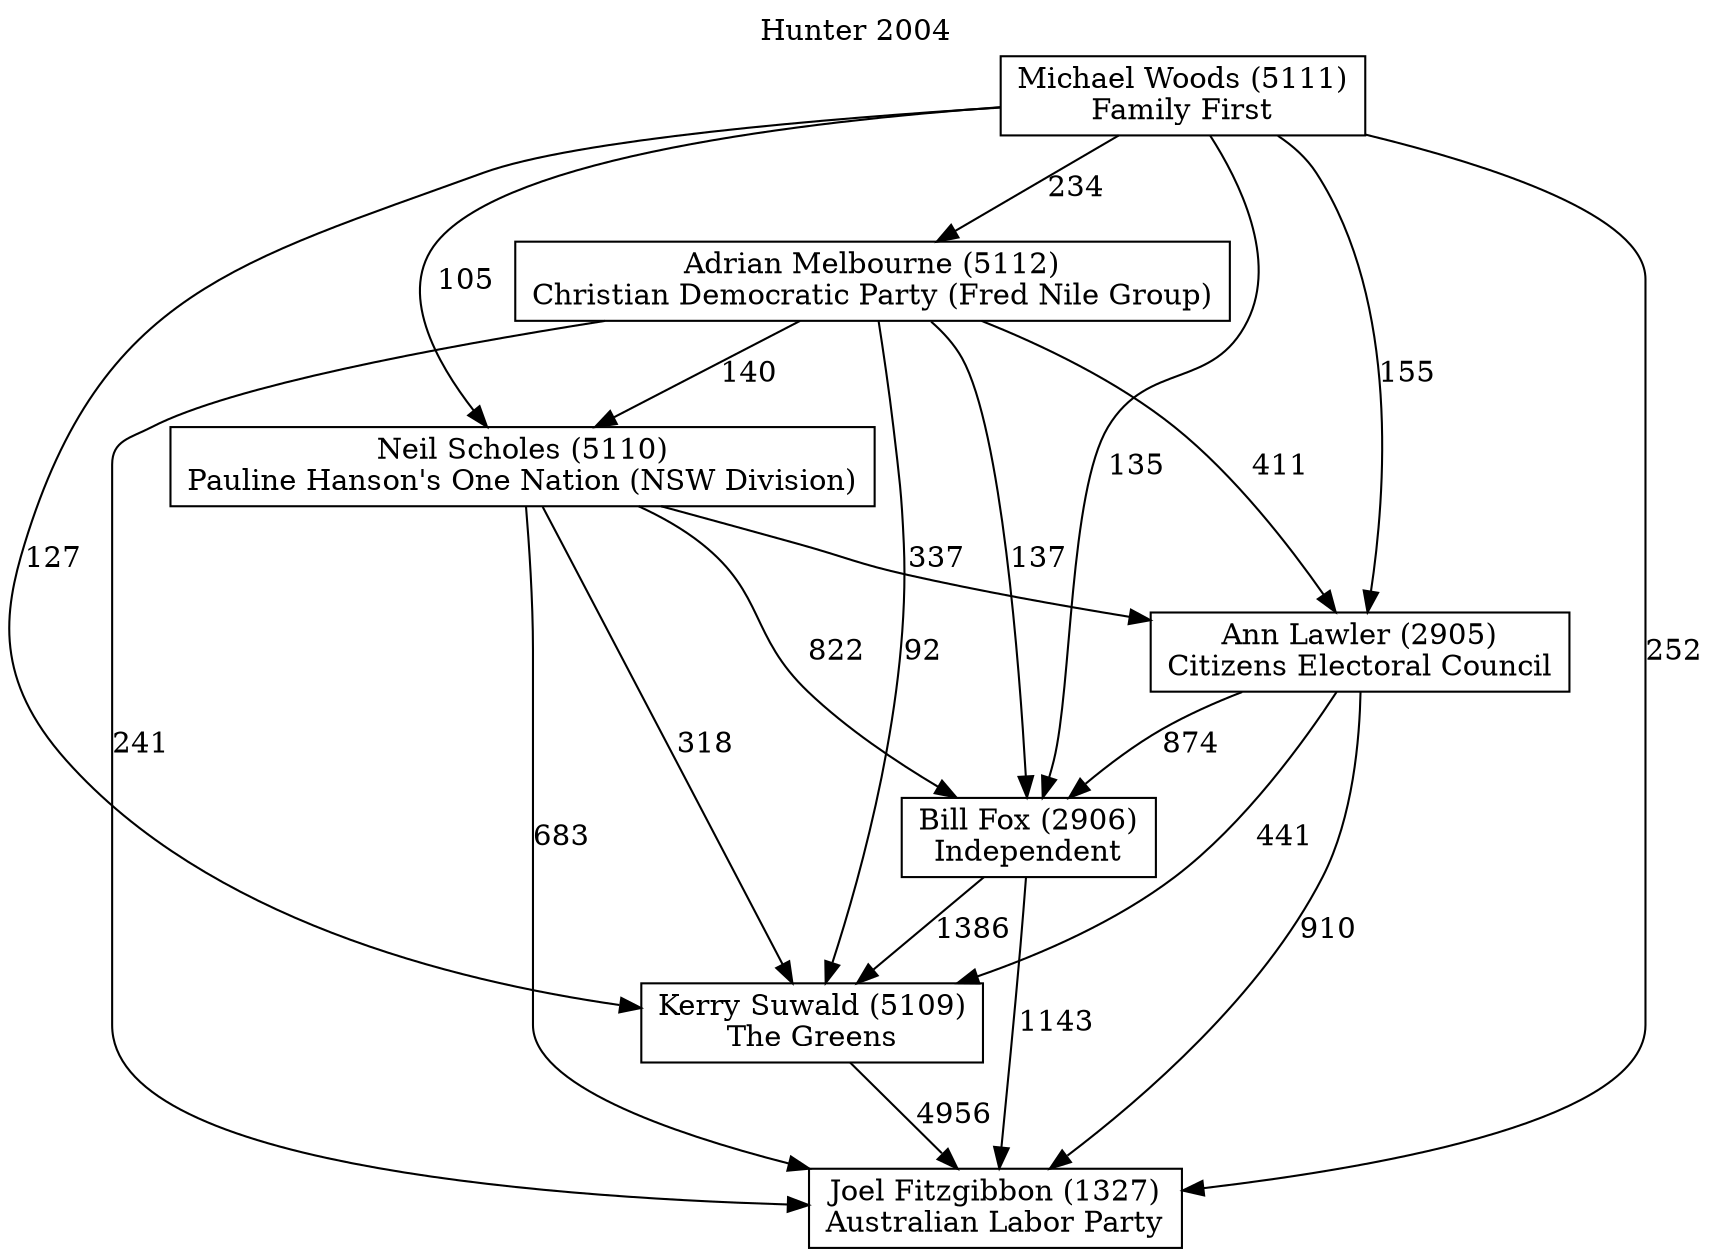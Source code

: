 // House preference flow
digraph "Joel Fitzgibbon (1327)_Hunter_2004" {
	graph [label="Hunter 2004" labelloc=t mclimit=10]
	node [shape=box]
	"Adrian Melbourne (5112)" [label="Adrian Melbourne (5112)
Christian Democratic Party (Fred Nile Group)"]
	"Ann Lawler (2905)" [label="Ann Lawler (2905)
Citizens Electoral Council"]
	"Bill Fox (2906)" [label="Bill Fox (2906)
Independent"]
	"Joel Fitzgibbon (1327)" [label="Joel Fitzgibbon (1327)
Australian Labor Party"]
	"Kerry Suwald (5109)" [label="Kerry Suwald (5109)
The Greens"]
	"Michael Woods (5111)" [label="Michael Woods (5111)
Family First"]
	"Neil Scholes (5110)" [label="Neil Scholes (5110)
Pauline Hanson's One Nation (NSW Division)"]
	"Adrian Melbourne (5112)" -> "Ann Lawler (2905)" [label=411]
	"Adrian Melbourne (5112)" -> "Bill Fox (2906)" [label=137]
	"Adrian Melbourne (5112)" -> "Joel Fitzgibbon (1327)" [label=241]
	"Adrian Melbourne (5112)" -> "Kerry Suwald (5109)" [label=92]
	"Adrian Melbourne (5112)" -> "Neil Scholes (5110)" [label=140]
	"Ann Lawler (2905)" -> "Bill Fox (2906)" [label=874]
	"Ann Lawler (2905)" -> "Joel Fitzgibbon (1327)" [label=910]
	"Ann Lawler (2905)" -> "Kerry Suwald (5109)" [label=441]
	"Bill Fox (2906)" -> "Joel Fitzgibbon (1327)" [label=1143]
	"Bill Fox (2906)" -> "Kerry Suwald (5109)" [label=1386]
	"Kerry Suwald (5109)" -> "Joel Fitzgibbon (1327)" [label=4956]
	"Michael Woods (5111)" -> "Adrian Melbourne (5112)" [label=234]
	"Michael Woods (5111)" -> "Ann Lawler (2905)" [label=155]
	"Michael Woods (5111)" -> "Bill Fox (2906)" [label=135]
	"Michael Woods (5111)" -> "Joel Fitzgibbon (1327)" [label=252]
	"Michael Woods (5111)" -> "Kerry Suwald (5109)" [label=127]
	"Michael Woods (5111)" -> "Neil Scholes (5110)" [label=105]
	"Neil Scholes (5110)" -> "Ann Lawler (2905)" [label=337]
	"Neil Scholes (5110)" -> "Bill Fox (2906)" [label=822]
	"Neil Scholes (5110)" -> "Joel Fitzgibbon (1327)" [label=683]
	"Neil Scholes (5110)" -> "Kerry Suwald (5109)" [label=318]
}
